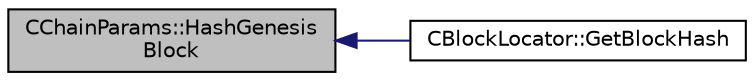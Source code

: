 digraph "CChainParams::HashGenesisBlock"
{
  edge [fontname="Helvetica",fontsize="10",labelfontname="Helvetica",labelfontsize="10"];
  node [fontname="Helvetica",fontsize="10",shape=record];
  rankdir="LR";
  Node63 [label="CChainParams::HashGenesis\lBlock",height=0.2,width=0.4,color="black", fillcolor="grey75", style="filled", fontcolor="black"];
  Node63 -> Node64 [dir="back",color="midnightblue",fontsize="10",style="solid",fontname="Helvetica"];
  Node64 [label="CBlockLocator::GetBlockHash",height=0.2,width=0.4,color="black", fillcolor="white", style="filled",URL="$class_c_block_locator.html#ac15bd658550c7b803eb39171ed65d4aa"];
}
